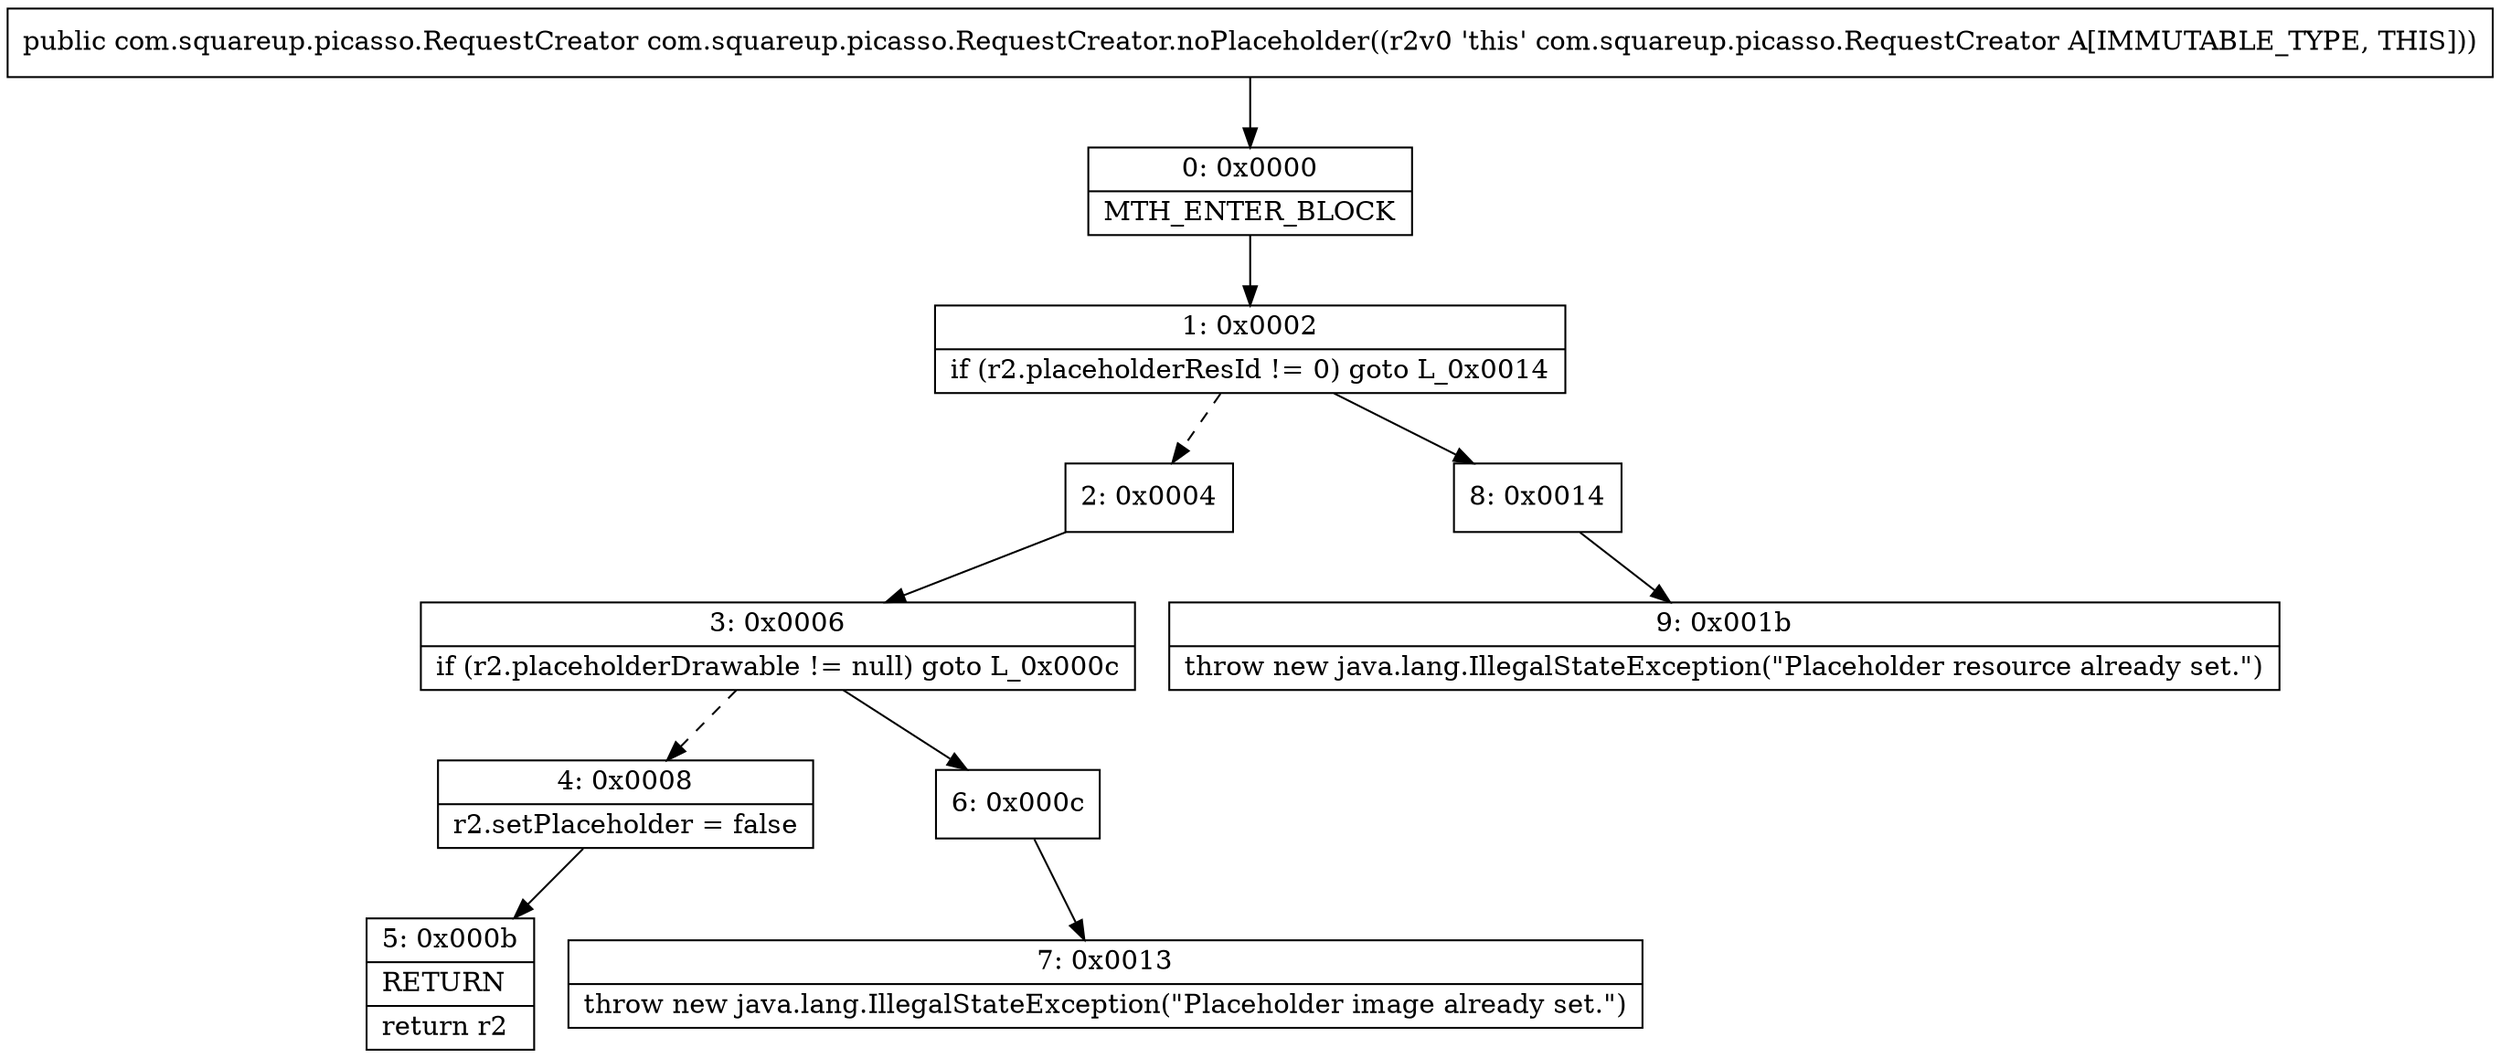 digraph "CFG forcom.squareup.picasso.RequestCreator.noPlaceholder()Lcom\/squareup\/picasso\/RequestCreator;" {
Node_0 [shape=record,label="{0\:\ 0x0000|MTH_ENTER_BLOCK\l}"];
Node_1 [shape=record,label="{1\:\ 0x0002|if (r2.placeholderResId != 0) goto L_0x0014\l}"];
Node_2 [shape=record,label="{2\:\ 0x0004}"];
Node_3 [shape=record,label="{3\:\ 0x0006|if (r2.placeholderDrawable != null) goto L_0x000c\l}"];
Node_4 [shape=record,label="{4\:\ 0x0008|r2.setPlaceholder = false\l}"];
Node_5 [shape=record,label="{5\:\ 0x000b|RETURN\l|return r2\l}"];
Node_6 [shape=record,label="{6\:\ 0x000c}"];
Node_7 [shape=record,label="{7\:\ 0x0013|throw new java.lang.IllegalStateException(\"Placeholder image already set.\")\l}"];
Node_8 [shape=record,label="{8\:\ 0x0014}"];
Node_9 [shape=record,label="{9\:\ 0x001b|throw new java.lang.IllegalStateException(\"Placeholder resource already set.\")\l}"];
MethodNode[shape=record,label="{public com.squareup.picasso.RequestCreator com.squareup.picasso.RequestCreator.noPlaceholder((r2v0 'this' com.squareup.picasso.RequestCreator A[IMMUTABLE_TYPE, THIS])) }"];
MethodNode -> Node_0;
Node_0 -> Node_1;
Node_1 -> Node_2[style=dashed];
Node_1 -> Node_8;
Node_2 -> Node_3;
Node_3 -> Node_4[style=dashed];
Node_3 -> Node_6;
Node_4 -> Node_5;
Node_6 -> Node_7;
Node_8 -> Node_9;
}

